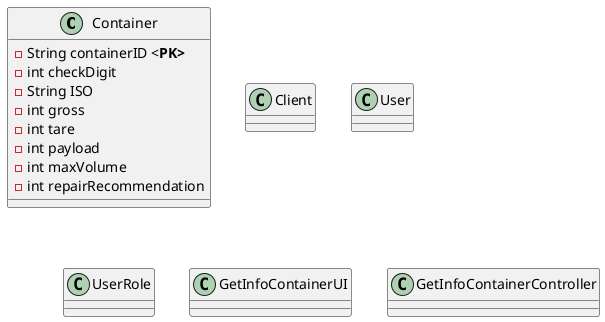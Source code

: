 @startuml

class Container {

    -String containerID <<b>PK>
    -int checkDigit
    -String ISO
    -int gross
    -int tare
    -int payload
    -int maxVolume
    -int repairRecommendation

}

class Client{

}

class User{

}

class UserRole{

}

class GetInfoContainerUI{

}

class GetInfoContainerController{

}

@enduml